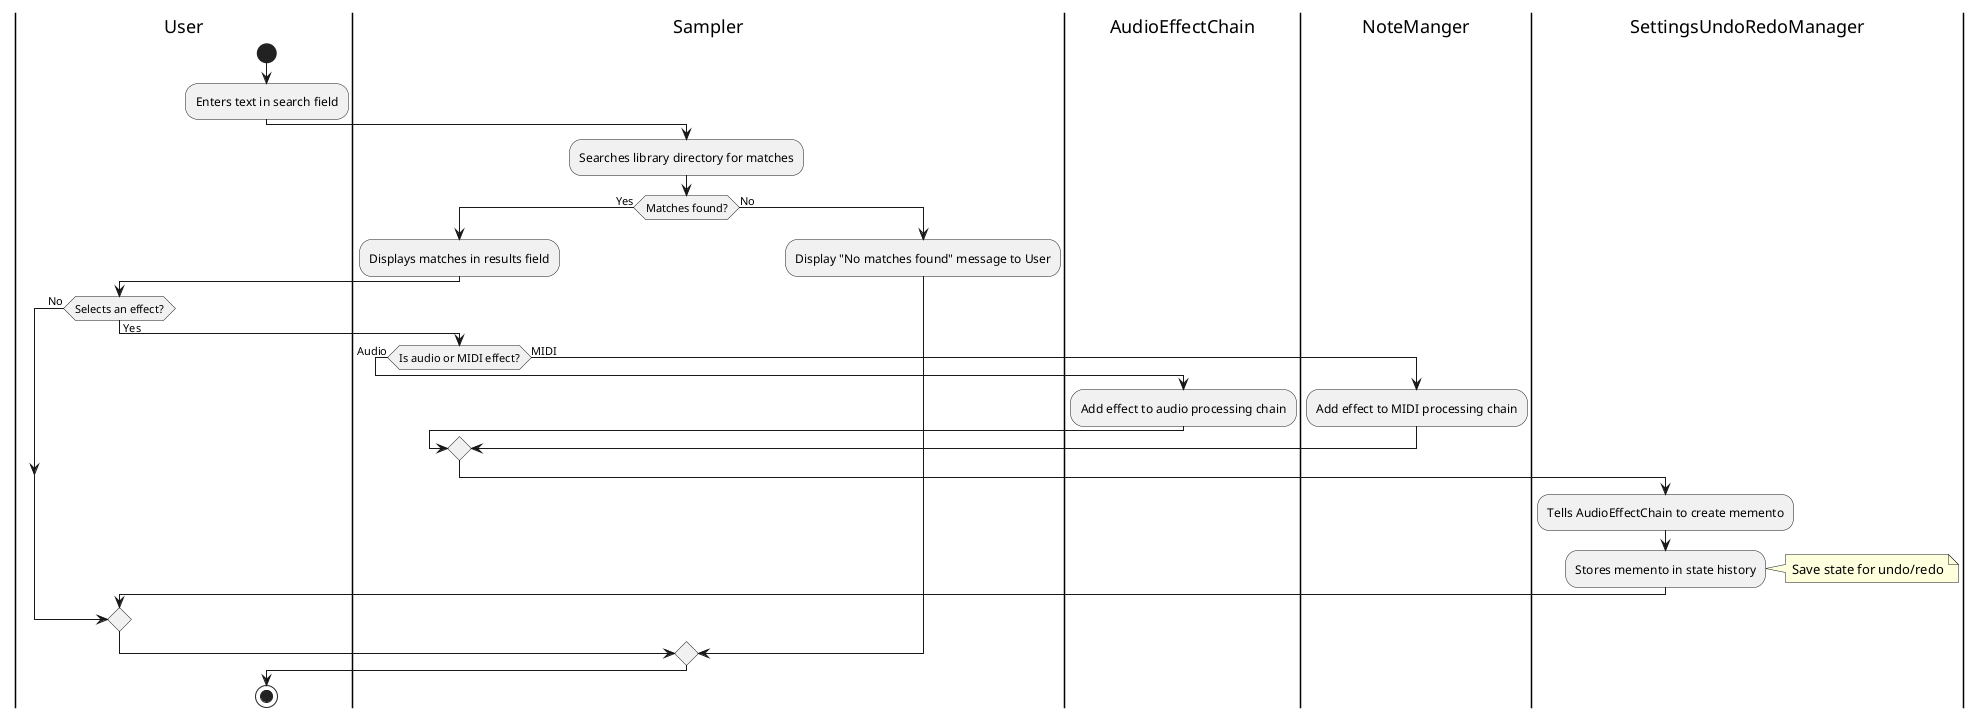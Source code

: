 @startuml
|User|
start

:Enters text in search field;

|Sampler|
:Searches library directory for matches;
if (Matches found?) then (Yes)
    :Displays matches in results field;

    |User|
    if (Selects an effect?) then (Yes)

        |Sampler|
        if (Is audio or MIDI effect?) then (Audio)

            |AudioEffectChain|
            :Add effect to audio processing chain;

        |Sampler|
        else (MIDI)

            |NoteManger|
            :Add effect to MIDI processing chain;
        endif

        |SettingsUndoRedoManager|
        :Tells AudioEffectChain to create memento;
        :Stores memento in state history;
        note right: Save state for undo/redo

    |Sampler|
    else (No)
    endif

|Sampler|
else (No)
    :Display "No matches found" message to User;
endif

|User|
stop

@enduml